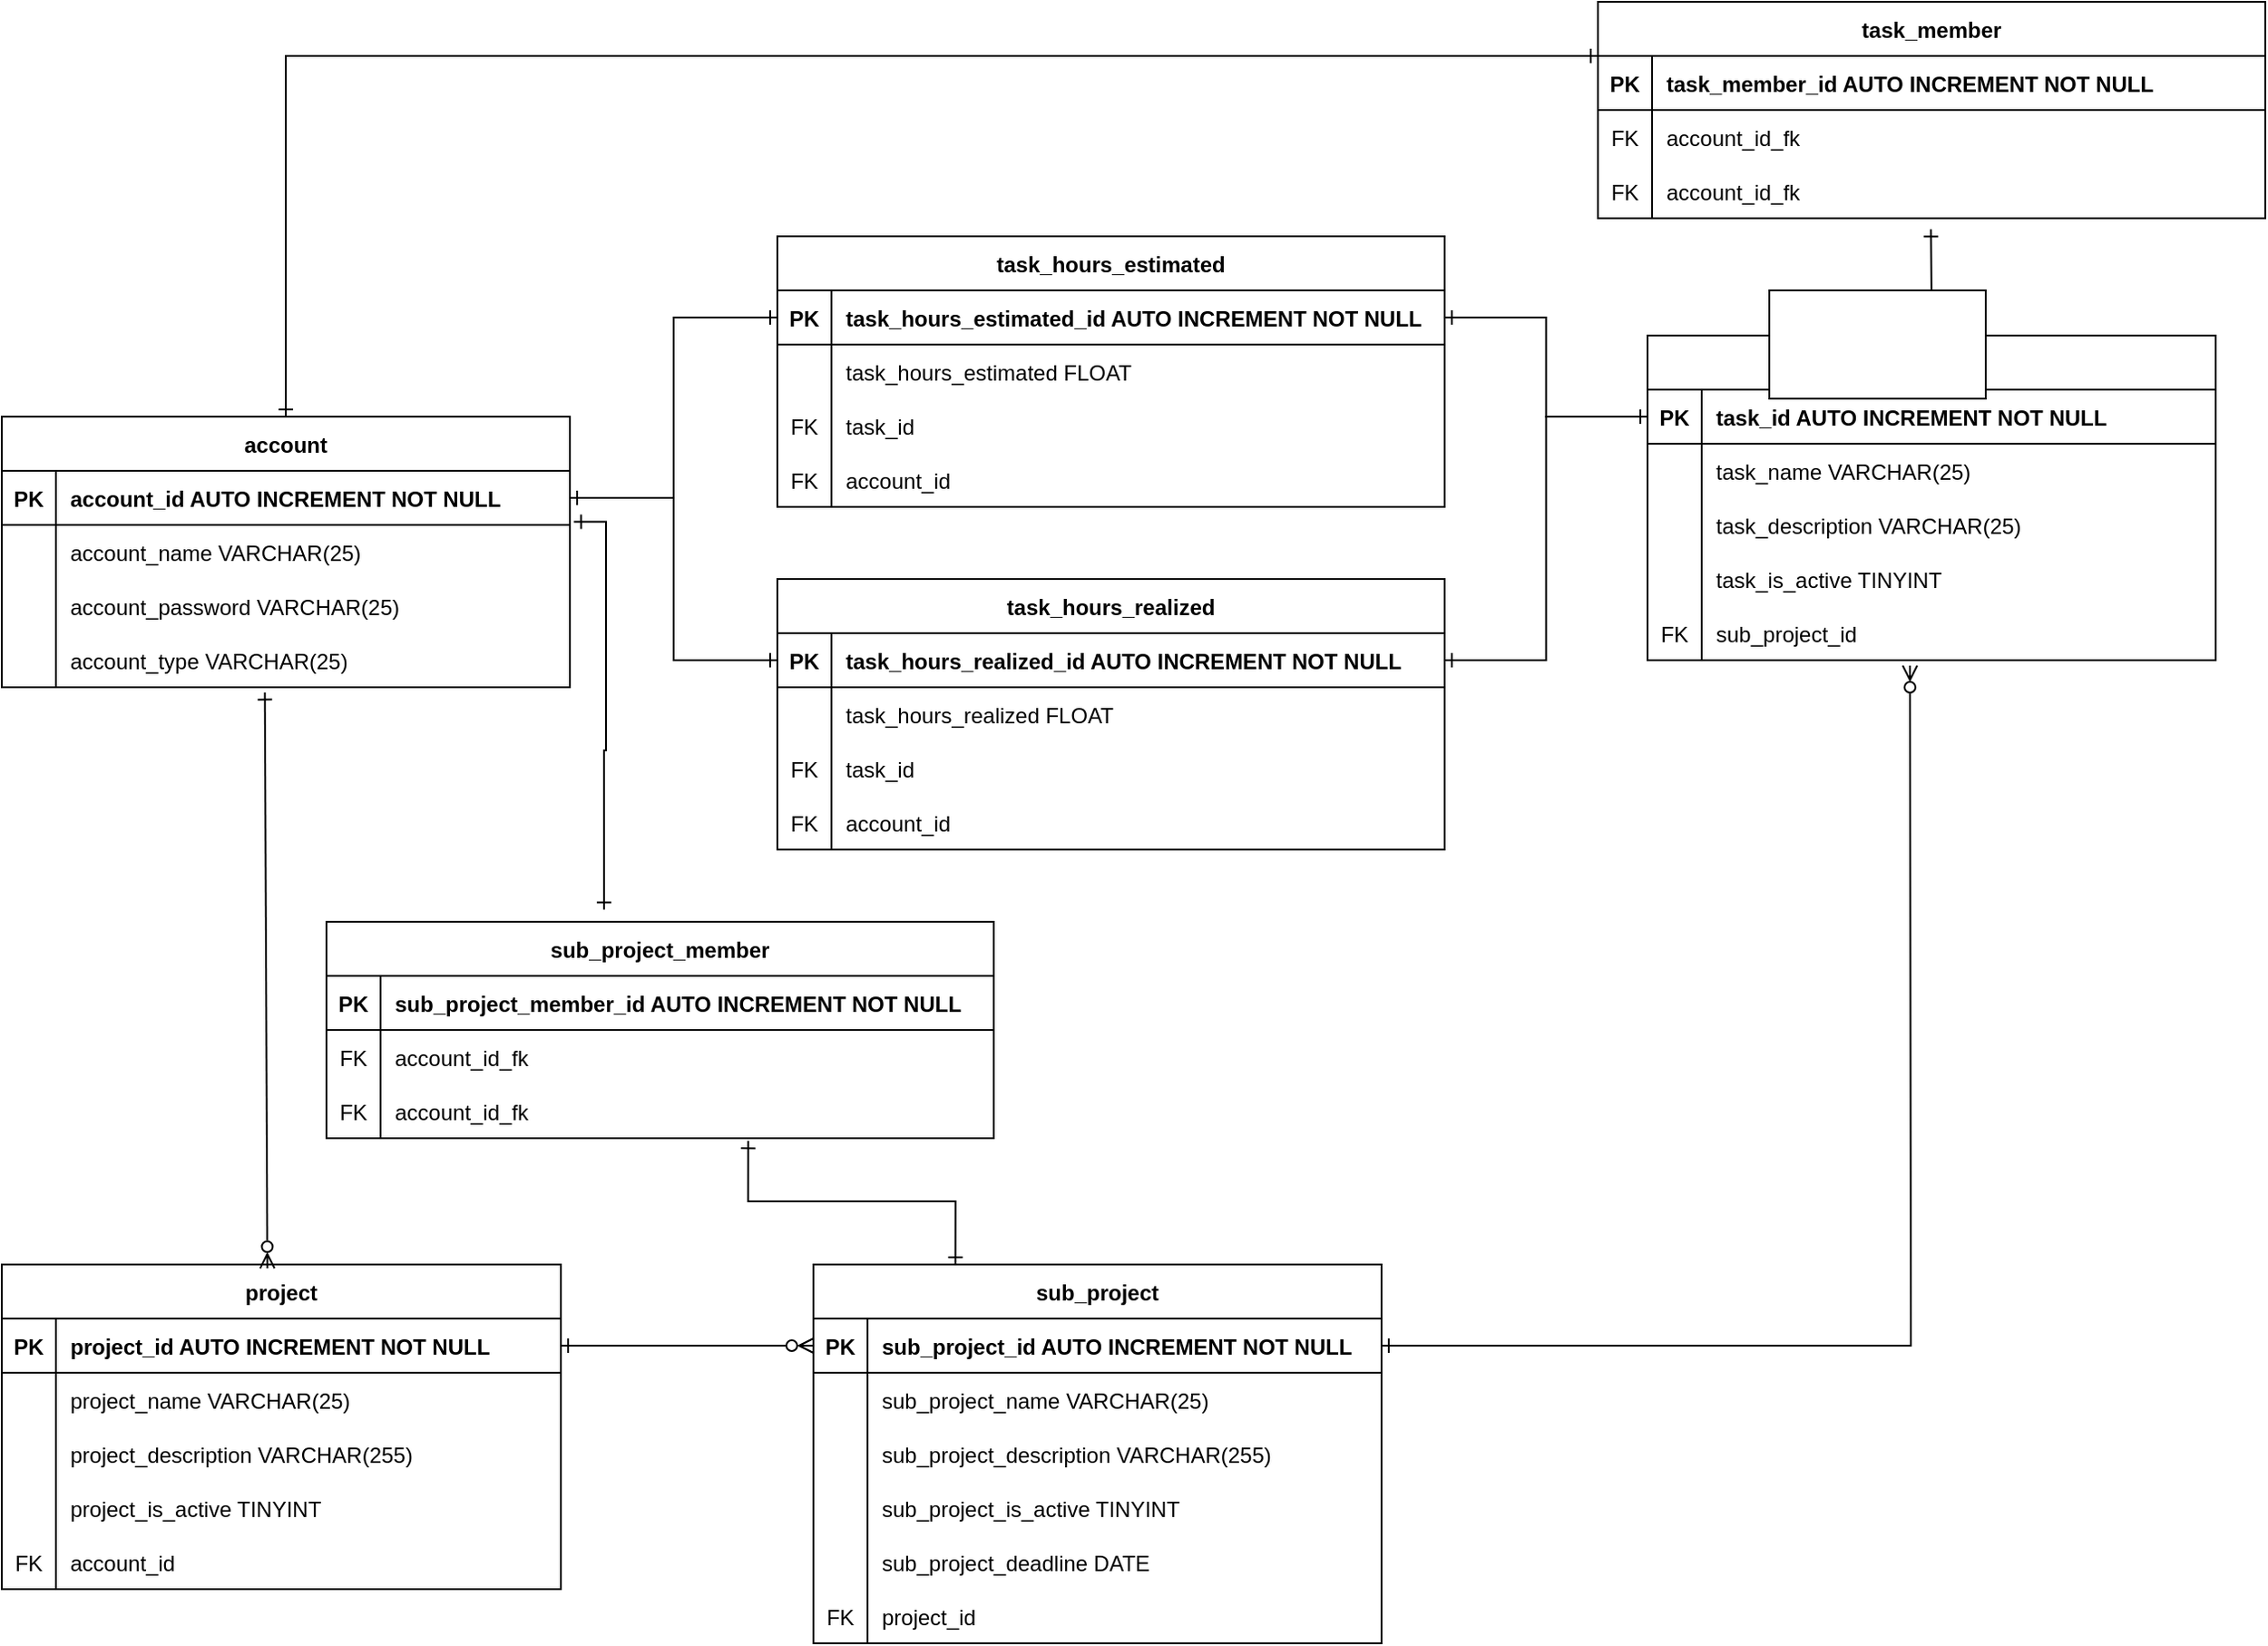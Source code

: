 <mxfile version="22.1.22" type="embed">
  <diagram id="R2lEEEUBdFMjLlhIrx00" name="Page-1">
    <mxGraphModel dx="1240" dy="546" grid="1" gridSize="10" guides="1" tooltips="1" connect="1" arrows="1" fold="1" page="1" pageScale="1" pageWidth="850" pageHeight="1100" math="0" shadow="0" extFonts="Permanent Marker^https://fonts.googleapis.com/css?family=Permanent+Marker">
      <root>
        <mxCell id="0" />
        <mxCell id="1" parent="0" />
        <mxCell id="C-vyLk0tnHw3VtMMgP7b-23" value="account" style="shape=table;startSize=30;container=1;collapsible=1;childLayout=tableLayout;fixedRows=1;rowLines=0;fontStyle=1;align=center;resizeLast=1;" parent="1" vertex="1">
          <mxGeometry x="20" y="250" width="315" height="150" as="geometry" />
        </mxCell>
        <mxCell id="C-vyLk0tnHw3VtMMgP7b-24" value="" style="shape=partialRectangle;collapsible=0;dropTarget=0;pointerEvents=0;fillColor=none;points=[[0,0.5],[1,0.5]];portConstraint=eastwest;top=0;left=0;right=0;bottom=1;" parent="C-vyLk0tnHw3VtMMgP7b-23" vertex="1">
          <mxGeometry y="30" width="315" height="30" as="geometry" />
        </mxCell>
        <mxCell id="C-vyLk0tnHw3VtMMgP7b-25" value="PK" style="shape=partialRectangle;overflow=hidden;connectable=0;fillColor=none;top=0;left=0;bottom=0;right=0;fontStyle=1;" parent="C-vyLk0tnHw3VtMMgP7b-24" vertex="1">
          <mxGeometry width="30" height="30" as="geometry">
            <mxRectangle width="30" height="30" as="alternateBounds" />
          </mxGeometry>
        </mxCell>
        <mxCell id="C-vyLk0tnHw3VtMMgP7b-26" value="account_id AUTO INCREMENT NOT NULL" style="shape=partialRectangle;overflow=hidden;connectable=0;fillColor=none;top=0;left=0;bottom=0;right=0;align=left;spacingLeft=6;fontStyle=1;" parent="C-vyLk0tnHw3VtMMgP7b-24" vertex="1">
          <mxGeometry x="30" width="285" height="30" as="geometry">
            <mxRectangle width="285" height="30" as="alternateBounds" />
          </mxGeometry>
        </mxCell>
        <mxCell id="C-vyLk0tnHw3VtMMgP7b-27" value="" style="shape=partialRectangle;collapsible=0;dropTarget=0;pointerEvents=0;fillColor=none;points=[[0,0.5],[1,0.5]];portConstraint=eastwest;top=0;left=0;right=0;bottom=0;" parent="C-vyLk0tnHw3VtMMgP7b-23" vertex="1">
          <mxGeometry y="60" width="315" height="30" as="geometry" />
        </mxCell>
        <mxCell id="C-vyLk0tnHw3VtMMgP7b-28" value="" style="shape=partialRectangle;overflow=hidden;connectable=0;fillColor=none;top=0;left=0;bottom=0;right=0;" parent="C-vyLk0tnHw3VtMMgP7b-27" vertex="1">
          <mxGeometry width="30" height="30" as="geometry">
            <mxRectangle width="30" height="30" as="alternateBounds" />
          </mxGeometry>
        </mxCell>
        <mxCell id="C-vyLk0tnHw3VtMMgP7b-29" value="account_name VARCHAR(25)" style="shape=partialRectangle;overflow=hidden;connectable=0;fillColor=none;top=0;left=0;bottom=0;right=0;align=left;spacingLeft=6;" parent="C-vyLk0tnHw3VtMMgP7b-27" vertex="1">
          <mxGeometry x="30" width="285" height="30" as="geometry">
            <mxRectangle width="285" height="30" as="alternateBounds" />
          </mxGeometry>
        </mxCell>
        <mxCell id="nF9L71SV-8_LWZUsYXR1-4" style="shape=partialRectangle;collapsible=0;dropTarget=0;pointerEvents=0;fillColor=none;points=[[0,0.5],[1,0.5]];portConstraint=eastwest;top=0;left=0;right=0;bottom=0;" parent="C-vyLk0tnHw3VtMMgP7b-23" vertex="1">
          <mxGeometry y="90" width="315" height="30" as="geometry" />
        </mxCell>
        <mxCell id="nF9L71SV-8_LWZUsYXR1-5" style="shape=partialRectangle;overflow=hidden;connectable=0;fillColor=none;top=0;left=0;bottom=0;right=0;" parent="nF9L71SV-8_LWZUsYXR1-4" vertex="1">
          <mxGeometry width="30" height="30" as="geometry">
            <mxRectangle width="30" height="30" as="alternateBounds" />
          </mxGeometry>
        </mxCell>
        <mxCell id="nF9L71SV-8_LWZUsYXR1-6" value="account_password VARCHAR(25)" style="shape=partialRectangle;overflow=hidden;connectable=0;fillColor=none;top=0;left=0;bottom=0;right=0;align=left;spacingLeft=6;" parent="nF9L71SV-8_LWZUsYXR1-4" vertex="1">
          <mxGeometry x="30" width="285" height="30" as="geometry">
            <mxRectangle width="285" height="30" as="alternateBounds" />
          </mxGeometry>
        </mxCell>
        <mxCell id="nF9L71SV-8_LWZUsYXR1-22" style="shape=partialRectangle;collapsible=0;dropTarget=0;pointerEvents=0;fillColor=none;points=[[0,0.5],[1,0.5]];portConstraint=eastwest;top=0;left=0;right=0;bottom=0;" parent="C-vyLk0tnHw3VtMMgP7b-23" vertex="1">
          <mxGeometry y="120" width="315" height="30" as="geometry" />
        </mxCell>
        <mxCell id="nF9L71SV-8_LWZUsYXR1-23" style="shape=partialRectangle;overflow=hidden;connectable=0;fillColor=none;top=0;left=0;bottom=0;right=0;" parent="nF9L71SV-8_LWZUsYXR1-22" vertex="1">
          <mxGeometry width="30" height="30" as="geometry">
            <mxRectangle width="30" height="30" as="alternateBounds" />
          </mxGeometry>
        </mxCell>
        <mxCell id="nF9L71SV-8_LWZUsYXR1-24" value="account_type VARCHAR(25)" style="shape=partialRectangle;overflow=hidden;connectable=0;fillColor=none;top=0;left=0;bottom=0;right=0;align=left;spacingLeft=6;" parent="nF9L71SV-8_LWZUsYXR1-22" vertex="1">
          <mxGeometry x="30" width="285" height="30" as="geometry">
            <mxRectangle width="285" height="30" as="alternateBounds" />
          </mxGeometry>
        </mxCell>
        <mxCell id="nF9L71SV-8_LWZUsYXR1-112" style="edgeStyle=orthogonalEdgeStyle;rounded=0;orthogonalLoop=1;jettySize=auto;html=1;entryX=0;entryY=0.5;entryDx=0;entryDy=0;exitX=1;exitY=0.5;exitDx=0;exitDy=0;endArrow=ERzeroToMany;endFill=0;startArrow=ERone;startFill=0;" parent="1" source="nF9L71SV-8_LWZUsYXR1-26" target="nF9L71SV-8_LWZUsYXR1-45" edge="1">
          <mxGeometry relative="1" as="geometry" />
        </mxCell>
        <mxCell id="nF9L71SV-8_LWZUsYXR1-25" value="project" style="shape=table;startSize=30;container=1;collapsible=1;childLayout=tableLayout;fixedRows=1;rowLines=0;fontStyle=1;align=center;resizeLast=1;" parent="1" vertex="1">
          <mxGeometry x="20" y="720" width="310" height="180" as="geometry" />
        </mxCell>
        <mxCell id="nF9L71SV-8_LWZUsYXR1-26" value="" style="shape=partialRectangle;collapsible=0;dropTarget=0;pointerEvents=0;fillColor=none;points=[[0,0.5],[1,0.5]];portConstraint=eastwest;top=0;left=0;right=0;bottom=1;" parent="nF9L71SV-8_LWZUsYXR1-25" vertex="1">
          <mxGeometry y="30" width="310" height="30" as="geometry" />
        </mxCell>
        <mxCell id="nF9L71SV-8_LWZUsYXR1-27" value="PK" style="shape=partialRectangle;overflow=hidden;connectable=0;fillColor=none;top=0;left=0;bottom=0;right=0;fontStyle=1;" parent="nF9L71SV-8_LWZUsYXR1-26" vertex="1">
          <mxGeometry width="30" height="30" as="geometry">
            <mxRectangle width="30" height="30" as="alternateBounds" />
          </mxGeometry>
        </mxCell>
        <mxCell id="nF9L71SV-8_LWZUsYXR1-28" value="project_id AUTO INCREMENT NOT NULL" style="shape=partialRectangle;overflow=hidden;connectable=0;fillColor=none;top=0;left=0;bottom=0;right=0;align=left;spacingLeft=6;fontStyle=1;" parent="nF9L71SV-8_LWZUsYXR1-26" vertex="1">
          <mxGeometry x="30" width="280" height="30" as="geometry">
            <mxRectangle width="280" height="30" as="alternateBounds" />
          </mxGeometry>
        </mxCell>
        <mxCell id="nF9L71SV-8_LWZUsYXR1-29" value="" style="shape=partialRectangle;collapsible=0;dropTarget=0;pointerEvents=0;fillColor=none;points=[[0,0.5],[1,0.5]];portConstraint=eastwest;top=0;left=0;right=0;bottom=0;" parent="nF9L71SV-8_LWZUsYXR1-25" vertex="1">
          <mxGeometry y="60" width="310" height="30" as="geometry" />
        </mxCell>
        <mxCell id="nF9L71SV-8_LWZUsYXR1-30" value="" style="shape=partialRectangle;overflow=hidden;connectable=0;fillColor=none;top=0;left=0;bottom=0;right=0;" parent="nF9L71SV-8_LWZUsYXR1-29" vertex="1">
          <mxGeometry width="30" height="30" as="geometry">
            <mxRectangle width="30" height="30" as="alternateBounds" />
          </mxGeometry>
        </mxCell>
        <mxCell id="nF9L71SV-8_LWZUsYXR1-31" value="project_name VARCHAR(25)" style="shape=partialRectangle;overflow=hidden;connectable=0;fillColor=none;top=0;left=0;bottom=0;right=0;align=left;spacingLeft=6;" parent="nF9L71SV-8_LWZUsYXR1-29" vertex="1">
          <mxGeometry x="30" width="280" height="30" as="geometry">
            <mxRectangle width="280" height="30" as="alternateBounds" />
          </mxGeometry>
        </mxCell>
        <mxCell id="nF9L71SV-8_LWZUsYXR1-32" style="shape=partialRectangle;collapsible=0;dropTarget=0;pointerEvents=0;fillColor=none;points=[[0,0.5],[1,0.5]];portConstraint=eastwest;top=0;left=0;right=0;bottom=0;" parent="nF9L71SV-8_LWZUsYXR1-25" vertex="1">
          <mxGeometry y="90" width="310" height="30" as="geometry" />
        </mxCell>
        <mxCell id="nF9L71SV-8_LWZUsYXR1-33" style="shape=partialRectangle;overflow=hidden;connectable=0;fillColor=none;top=0;left=0;bottom=0;right=0;" parent="nF9L71SV-8_LWZUsYXR1-32" vertex="1">
          <mxGeometry width="30" height="30" as="geometry">
            <mxRectangle width="30" height="30" as="alternateBounds" />
          </mxGeometry>
        </mxCell>
        <mxCell id="nF9L71SV-8_LWZUsYXR1-34" value="project_description VARCHAR(255)" style="shape=partialRectangle;overflow=hidden;connectable=0;fillColor=none;top=0;left=0;bottom=0;right=0;align=left;spacingLeft=6;" parent="nF9L71SV-8_LWZUsYXR1-32" vertex="1">
          <mxGeometry x="30" width="280" height="30" as="geometry">
            <mxRectangle width="280" height="30" as="alternateBounds" />
          </mxGeometry>
        </mxCell>
        <mxCell id="nF9L71SV-8_LWZUsYXR1-35" style="shape=partialRectangle;collapsible=0;dropTarget=0;pointerEvents=0;fillColor=none;points=[[0,0.5],[1,0.5]];portConstraint=eastwest;top=0;left=0;right=0;bottom=0;" parent="nF9L71SV-8_LWZUsYXR1-25" vertex="1">
          <mxGeometry y="120" width="310" height="30" as="geometry" />
        </mxCell>
        <mxCell id="nF9L71SV-8_LWZUsYXR1-36" style="shape=partialRectangle;overflow=hidden;connectable=0;fillColor=none;top=0;left=0;bottom=0;right=0;" parent="nF9L71SV-8_LWZUsYXR1-35" vertex="1">
          <mxGeometry width="30" height="30" as="geometry">
            <mxRectangle width="30" height="30" as="alternateBounds" />
          </mxGeometry>
        </mxCell>
        <mxCell id="nF9L71SV-8_LWZUsYXR1-37" value="project_is_active TINYINT" style="shape=partialRectangle;overflow=hidden;connectable=0;fillColor=none;top=0;left=0;bottom=0;right=0;align=left;spacingLeft=6;" parent="nF9L71SV-8_LWZUsYXR1-35" vertex="1">
          <mxGeometry x="30" width="280" height="30" as="geometry">
            <mxRectangle width="280" height="30" as="alternateBounds" />
          </mxGeometry>
        </mxCell>
        <mxCell id="nF9L71SV-8_LWZUsYXR1-41" style="shape=partialRectangle;collapsible=0;dropTarget=0;pointerEvents=0;fillColor=none;points=[[0,0.5],[1,0.5]];portConstraint=eastwest;top=0;left=0;right=0;bottom=0;" parent="nF9L71SV-8_LWZUsYXR1-25" vertex="1">
          <mxGeometry y="150" width="310" height="30" as="geometry" />
        </mxCell>
        <mxCell id="nF9L71SV-8_LWZUsYXR1-42" value="FK" style="shape=partialRectangle;overflow=hidden;connectable=0;fillColor=none;top=0;left=0;bottom=0;right=0;" parent="nF9L71SV-8_LWZUsYXR1-41" vertex="1">
          <mxGeometry width="30" height="30" as="geometry">
            <mxRectangle width="30" height="30" as="alternateBounds" />
          </mxGeometry>
        </mxCell>
        <mxCell id="nF9L71SV-8_LWZUsYXR1-43" value="account_id" style="shape=partialRectangle;overflow=hidden;connectable=0;fillColor=none;top=0;left=0;bottom=0;right=0;align=left;spacingLeft=6;" parent="nF9L71SV-8_LWZUsYXR1-41" vertex="1">
          <mxGeometry x="30" width="280" height="30" as="geometry">
            <mxRectangle width="280" height="30" as="alternateBounds" />
          </mxGeometry>
        </mxCell>
        <mxCell id="nF9L71SV-8_LWZUsYXR1-44" value="sub_project" style="shape=table;startSize=30;container=1;collapsible=1;childLayout=tableLayout;fixedRows=1;rowLines=0;fontStyle=1;align=center;resizeLast=1;" parent="1" vertex="1">
          <mxGeometry x="470" y="720" width="315" height="210" as="geometry" />
        </mxCell>
        <mxCell id="nF9L71SV-8_LWZUsYXR1-45" value="" style="shape=partialRectangle;collapsible=0;dropTarget=0;pointerEvents=0;fillColor=none;points=[[0,0.5],[1,0.5]];portConstraint=eastwest;top=0;left=0;right=0;bottom=1;" parent="nF9L71SV-8_LWZUsYXR1-44" vertex="1">
          <mxGeometry y="30" width="315" height="30" as="geometry" />
        </mxCell>
        <mxCell id="nF9L71SV-8_LWZUsYXR1-46" value="PK" style="shape=partialRectangle;overflow=hidden;connectable=0;fillColor=none;top=0;left=0;bottom=0;right=0;fontStyle=1;" parent="nF9L71SV-8_LWZUsYXR1-45" vertex="1">
          <mxGeometry width="30" height="30" as="geometry">
            <mxRectangle width="30" height="30" as="alternateBounds" />
          </mxGeometry>
        </mxCell>
        <mxCell id="nF9L71SV-8_LWZUsYXR1-47" value="sub_project_id AUTO INCREMENT NOT NULL" style="shape=partialRectangle;overflow=hidden;connectable=0;fillColor=none;top=0;left=0;bottom=0;right=0;align=left;spacingLeft=6;fontStyle=1;" parent="nF9L71SV-8_LWZUsYXR1-45" vertex="1">
          <mxGeometry x="30" width="285" height="30" as="geometry">
            <mxRectangle width="285" height="30" as="alternateBounds" />
          </mxGeometry>
        </mxCell>
        <mxCell id="nF9L71SV-8_LWZUsYXR1-48" value="" style="shape=partialRectangle;collapsible=0;dropTarget=0;pointerEvents=0;fillColor=none;points=[[0,0.5],[1,0.5]];portConstraint=eastwest;top=0;left=0;right=0;bottom=0;" parent="nF9L71SV-8_LWZUsYXR1-44" vertex="1">
          <mxGeometry y="60" width="315" height="30" as="geometry" />
        </mxCell>
        <mxCell id="nF9L71SV-8_LWZUsYXR1-49" value="" style="shape=partialRectangle;overflow=hidden;connectable=0;fillColor=none;top=0;left=0;bottom=0;right=0;" parent="nF9L71SV-8_LWZUsYXR1-48" vertex="1">
          <mxGeometry width="30" height="30" as="geometry">
            <mxRectangle width="30" height="30" as="alternateBounds" />
          </mxGeometry>
        </mxCell>
        <mxCell id="nF9L71SV-8_LWZUsYXR1-50" value="sub_project_name VARCHAR(25)" style="shape=partialRectangle;overflow=hidden;connectable=0;fillColor=none;top=0;left=0;bottom=0;right=0;align=left;spacingLeft=6;" parent="nF9L71SV-8_LWZUsYXR1-48" vertex="1">
          <mxGeometry x="30" width="285" height="30" as="geometry">
            <mxRectangle width="285" height="30" as="alternateBounds" />
          </mxGeometry>
        </mxCell>
        <mxCell id="nF9L71SV-8_LWZUsYXR1-51" style="shape=partialRectangle;collapsible=0;dropTarget=0;pointerEvents=0;fillColor=none;points=[[0,0.5],[1,0.5]];portConstraint=eastwest;top=0;left=0;right=0;bottom=0;" parent="nF9L71SV-8_LWZUsYXR1-44" vertex="1">
          <mxGeometry y="90" width="315" height="30" as="geometry" />
        </mxCell>
        <mxCell id="nF9L71SV-8_LWZUsYXR1-52" style="shape=partialRectangle;overflow=hidden;connectable=0;fillColor=none;top=0;left=0;bottom=0;right=0;" parent="nF9L71SV-8_LWZUsYXR1-51" vertex="1">
          <mxGeometry width="30" height="30" as="geometry">
            <mxRectangle width="30" height="30" as="alternateBounds" />
          </mxGeometry>
        </mxCell>
        <mxCell id="nF9L71SV-8_LWZUsYXR1-53" value="sub_project_description VARCHAR(255)" style="shape=partialRectangle;overflow=hidden;connectable=0;fillColor=none;top=0;left=0;bottom=0;right=0;align=left;spacingLeft=6;" parent="nF9L71SV-8_LWZUsYXR1-51" vertex="1">
          <mxGeometry x="30" width="285" height="30" as="geometry">
            <mxRectangle width="285" height="30" as="alternateBounds" />
          </mxGeometry>
        </mxCell>
        <mxCell id="nF9L71SV-8_LWZUsYXR1-54" style="shape=partialRectangle;collapsible=0;dropTarget=0;pointerEvents=0;fillColor=none;points=[[0,0.5],[1,0.5]];portConstraint=eastwest;top=0;left=0;right=0;bottom=0;" parent="nF9L71SV-8_LWZUsYXR1-44" vertex="1">
          <mxGeometry y="120" width="315" height="30" as="geometry" />
        </mxCell>
        <mxCell id="nF9L71SV-8_LWZUsYXR1-55" style="shape=partialRectangle;overflow=hidden;connectable=0;fillColor=none;top=0;left=0;bottom=0;right=0;" parent="nF9L71SV-8_LWZUsYXR1-54" vertex="1">
          <mxGeometry width="30" height="30" as="geometry">
            <mxRectangle width="30" height="30" as="alternateBounds" />
          </mxGeometry>
        </mxCell>
        <mxCell id="nF9L71SV-8_LWZUsYXR1-56" value="sub_project_is_active TINYINT" style="shape=partialRectangle;overflow=hidden;connectable=0;fillColor=none;top=0;left=0;bottom=0;right=0;align=left;spacingLeft=6;" parent="nF9L71SV-8_LWZUsYXR1-54" vertex="1">
          <mxGeometry x="30" width="285" height="30" as="geometry">
            <mxRectangle width="285" height="30" as="alternateBounds" />
          </mxGeometry>
        </mxCell>
        <mxCell id="nF9L71SV-8_LWZUsYXR1-108" style="shape=partialRectangle;collapsible=0;dropTarget=0;pointerEvents=0;fillColor=none;points=[[0,0.5],[1,0.5]];portConstraint=eastwest;top=0;left=0;right=0;bottom=0;" parent="nF9L71SV-8_LWZUsYXR1-44" vertex="1">
          <mxGeometry y="150" width="315" height="30" as="geometry" />
        </mxCell>
        <mxCell id="nF9L71SV-8_LWZUsYXR1-109" style="shape=partialRectangle;overflow=hidden;connectable=0;fillColor=none;top=0;left=0;bottom=0;right=0;" parent="nF9L71SV-8_LWZUsYXR1-108" vertex="1">
          <mxGeometry width="30" height="30" as="geometry">
            <mxRectangle width="30" height="30" as="alternateBounds" />
          </mxGeometry>
        </mxCell>
        <mxCell id="nF9L71SV-8_LWZUsYXR1-110" value="sub_project_deadline DATE" style="shape=partialRectangle;overflow=hidden;connectable=0;fillColor=none;top=0;left=0;bottom=0;right=0;align=left;spacingLeft=6;" parent="nF9L71SV-8_LWZUsYXR1-108" vertex="1">
          <mxGeometry x="30" width="285" height="30" as="geometry">
            <mxRectangle width="285" height="30" as="alternateBounds" />
          </mxGeometry>
        </mxCell>
        <mxCell id="nF9L71SV-8_LWZUsYXR1-57" style="shape=partialRectangle;collapsible=0;dropTarget=0;pointerEvents=0;fillColor=none;points=[[0,0.5],[1,0.5]];portConstraint=eastwest;top=0;left=0;right=0;bottom=0;" parent="nF9L71SV-8_LWZUsYXR1-44" vertex="1">
          <mxGeometry y="180" width="315" height="30" as="geometry" />
        </mxCell>
        <mxCell id="nF9L71SV-8_LWZUsYXR1-58" value="FK" style="shape=partialRectangle;overflow=hidden;connectable=0;fillColor=none;top=0;left=0;bottom=0;right=0;" parent="nF9L71SV-8_LWZUsYXR1-57" vertex="1">
          <mxGeometry width="30" height="30" as="geometry">
            <mxRectangle width="30" height="30" as="alternateBounds" />
          </mxGeometry>
        </mxCell>
        <mxCell id="nF9L71SV-8_LWZUsYXR1-59" value="project_id" style="shape=partialRectangle;overflow=hidden;connectable=0;fillColor=none;top=0;left=0;bottom=0;right=0;align=left;spacingLeft=6;" parent="nF9L71SV-8_LWZUsYXR1-57" vertex="1">
          <mxGeometry x="30" width="285" height="30" as="geometry">
            <mxRectangle width="285" height="30" as="alternateBounds" />
          </mxGeometry>
        </mxCell>
        <mxCell id="nF9L71SV-8_LWZUsYXR1-60" value="task" style="shape=table;startSize=30;container=1;collapsible=1;childLayout=tableLayout;fixedRows=1;rowLines=0;fontStyle=1;align=center;resizeLast=1;" parent="1" vertex="1">
          <mxGeometry x="932.5" y="205" width="315" height="180" as="geometry" />
        </mxCell>
        <mxCell id="nF9L71SV-8_LWZUsYXR1-61" value="" style="shape=partialRectangle;collapsible=0;dropTarget=0;pointerEvents=0;fillColor=none;points=[[0,0.5],[1,0.5]];portConstraint=eastwest;top=0;left=0;right=0;bottom=1;" parent="nF9L71SV-8_LWZUsYXR1-60" vertex="1">
          <mxGeometry y="30" width="315" height="30" as="geometry" />
        </mxCell>
        <mxCell id="nF9L71SV-8_LWZUsYXR1-62" value="PK" style="shape=partialRectangle;overflow=hidden;connectable=0;fillColor=none;top=0;left=0;bottom=0;right=0;fontStyle=1;" parent="nF9L71SV-8_LWZUsYXR1-61" vertex="1">
          <mxGeometry width="30" height="30" as="geometry">
            <mxRectangle width="30" height="30" as="alternateBounds" />
          </mxGeometry>
        </mxCell>
        <mxCell id="nF9L71SV-8_LWZUsYXR1-63" value="task_id AUTO INCREMENT NOT NULL" style="shape=partialRectangle;overflow=hidden;connectable=0;fillColor=none;top=0;left=0;bottom=0;right=0;align=left;spacingLeft=6;fontStyle=1;" parent="nF9L71SV-8_LWZUsYXR1-61" vertex="1">
          <mxGeometry x="30" width="285" height="30" as="geometry">
            <mxRectangle width="285" height="30" as="alternateBounds" />
          </mxGeometry>
        </mxCell>
        <mxCell id="nF9L71SV-8_LWZUsYXR1-64" value="" style="shape=partialRectangle;collapsible=0;dropTarget=0;pointerEvents=0;fillColor=none;points=[[0,0.5],[1,0.5]];portConstraint=eastwest;top=0;left=0;right=0;bottom=0;" parent="nF9L71SV-8_LWZUsYXR1-60" vertex="1">
          <mxGeometry y="60" width="315" height="30" as="geometry" />
        </mxCell>
        <mxCell id="nF9L71SV-8_LWZUsYXR1-65" value="" style="shape=partialRectangle;overflow=hidden;connectable=0;fillColor=none;top=0;left=0;bottom=0;right=0;" parent="nF9L71SV-8_LWZUsYXR1-64" vertex="1">
          <mxGeometry width="30" height="30" as="geometry">
            <mxRectangle width="30" height="30" as="alternateBounds" />
          </mxGeometry>
        </mxCell>
        <mxCell id="nF9L71SV-8_LWZUsYXR1-66" value="task_name VARCHAR(25)" style="shape=partialRectangle;overflow=hidden;connectable=0;fillColor=none;top=0;left=0;bottom=0;right=0;align=left;spacingLeft=6;" parent="nF9L71SV-8_LWZUsYXR1-64" vertex="1">
          <mxGeometry x="30" width="285" height="30" as="geometry">
            <mxRectangle width="285" height="30" as="alternateBounds" />
          </mxGeometry>
        </mxCell>
        <mxCell id="nF9L71SV-8_LWZUsYXR1-67" style="shape=partialRectangle;collapsible=0;dropTarget=0;pointerEvents=0;fillColor=none;points=[[0,0.5],[1,0.5]];portConstraint=eastwest;top=0;left=0;right=0;bottom=0;" parent="nF9L71SV-8_LWZUsYXR1-60" vertex="1">
          <mxGeometry y="90" width="315" height="30" as="geometry" />
        </mxCell>
        <mxCell id="nF9L71SV-8_LWZUsYXR1-68" style="shape=partialRectangle;overflow=hidden;connectable=0;fillColor=none;top=0;left=0;bottom=0;right=0;" parent="nF9L71SV-8_LWZUsYXR1-67" vertex="1">
          <mxGeometry width="30" height="30" as="geometry">
            <mxRectangle width="30" height="30" as="alternateBounds" />
          </mxGeometry>
        </mxCell>
        <mxCell id="nF9L71SV-8_LWZUsYXR1-69" value="task_description VARCHAR(25)" style="shape=partialRectangle;overflow=hidden;connectable=0;fillColor=none;top=0;left=0;bottom=0;right=0;align=left;spacingLeft=6;" parent="nF9L71SV-8_LWZUsYXR1-67" vertex="1">
          <mxGeometry x="30" width="285" height="30" as="geometry">
            <mxRectangle width="285" height="30" as="alternateBounds" />
          </mxGeometry>
        </mxCell>
        <mxCell id="nF9L71SV-8_LWZUsYXR1-70" style="shape=partialRectangle;collapsible=0;dropTarget=0;pointerEvents=0;fillColor=none;points=[[0,0.5],[1,0.5]];portConstraint=eastwest;top=0;left=0;right=0;bottom=0;" parent="nF9L71SV-8_LWZUsYXR1-60" vertex="1">
          <mxGeometry y="120" width="315" height="30" as="geometry" />
        </mxCell>
        <mxCell id="nF9L71SV-8_LWZUsYXR1-71" style="shape=partialRectangle;overflow=hidden;connectable=0;fillColor=none;top=0;left=0;bottom=0;right=0;" parent="nF9L71SV-8_LWZUsYXR1-70" vertex="1">
          <mxGeometry width="30" height="30" as="geometry">
            <mxRectangle width="30" height="30" as="alternateBounds" />
          </mxGeometry>
        </mxCell>
        <mxCell id="nF9L71SV-8_LWZUsYXR1-72" value="task_is_active TINYINT" style="shape=partialRectangle;overflow=hidden;connectable=0;fillColor=none;top=0;left=0;bottom=0;right=0;align=left;spacingLeft=6;" parent="nF9L71SV-8_LWZUsYXR1-70" vertex="1">
          <mxGeometry x="30" width="285" height="30" as="geometry">
            <mxRectangle width="285" height="30" as="alternateBounds" />
          </mxGeometry>
        </mxCell>
        <mxCell id="nF9L71SV-8_LWZUsYXR1-73" style="shape=partialRectangle;collapsible=0;dropTarget=0;pointerEvents=0;fillColor=none;points=[[0,0.5],[1,0.5]];portConstraint=eastwest;top=0;left=0;right=0;bottom=0;" parent="nF9L71SV-8_LWZUsYXR1-60" vertex="1">
          <mxGeometry y="150" width="315" height="30" as="geometry" />
        </mxCell>
        <mxCell id="nF9L71SV-8_LWZUsYXR1-74" value="FK" style="shape=partialRectangle;overflow=hidden;connectable=0;fillColor=none;top=0;left=0;bottom=0;right=0;" parent="nF9L71SV-8_LWZUsYXR1-73" vertex="1">
          <mxGeometry width="30" height="30" as="geometry">
            <mxRectangle width="30" height="30" as="alternateBounds" />
          </mxGeometry>
        </mxCell>
        <mxCell id="nF9L71SV-8_LWZUsYXR1-75" value="sub_project_id" style="shape=partialRectangle;overflow=hidden;connectable=0;fillColor=none;top=0;left=0;bottom=0;right=0;align=left;spacingLeft=6;" parent="nF9L71SV-8_LWZUsYXR1-73" vertex="1">
          <mxGeometry x="30" width="285" height="30" as="geometry">
            <mxRectangle width="285" height="30" as="alternateBounds" />
          </mxGeometry>
        </mxCell>
        <mxCell id="nF9L71SV-8_LWZUsYXR1-76" value="task_hours_estimated" style="shape=table;startSize=30;container=1;collapsible=1;childLayout=tableLayout;fixedRows=1;rowLines=0;fontStyle=1;align=center;resizeLast=1;" parent="1" vertex="1">
          <mxGeometry x="450" y="150" width="370" height="150" as="geometry" />
        </mxCell>
        <mxCell id="nF9L71SV-8_LWZUsYXR1-77" value="" style="shape=partialRectangle;collapsible=0;dropTarget=0;pointerEvents=0;fillColor=none;points=[[0,0.5],[1,0.5]];portConstraint=eastwest;top=0;left=0;right=0;bottom=1;" parent="nF9L71SV-8_LWZUsYXR1-76" vertex="1">
          <mxGeometry y="30" width="370" height="30" as="geometry" />
        </mxCell>
        <mxCell id="nF9L71SV-8_LWZUsYXR1-78" value="PK" style="shape=partialRectangle;overflow=hidden;connectable=0;fillColor=none;top=0;left=0;bottom=0;right=0;fontStyle=1;" parent="nF9L71SV-8_LWZUsYXR1-77" vertex="1">
          <mxGeometry width="30" height="30" as="geometry">
            <mxRectangle width="30" height="30" as="alternateBounds" />
          </mxGeometry>
        </mxCell>
        <mxCell id="nF9L71SV-8_LWZUsYXR1-79" value="task_hours_estimated_id AUTO INCREMENT NOT NULL" style="shape=partialRectangle;overflow=hidden;connectable=0;fillColor=none;top=0;left=0;bottom=0;right=0;align=left;spacingLeft=6;fontStyle=1;" parent="nF9L71SV-8_LWZUsYXR1-77" vertex="1">
          <mxGeometry x="30" width="340" height="30" as="geometry">
            <mxRectangle width="340" height="30" as="alternateBounds" />
          </mxGeometry>
        </mxCell>
        <mxCell id="nF9L71SV-8_LWZUsYXR1-80" value="" style="shape=partialRectangle;collapsible=0;dropTarget=0;pointerEvents=0;fillColor=none;points=[[0,0.5],[1,0.5]];portConstraint=eastwest;top=0;left=0;right=0;bottom=0;" parent="nF9L71SV-8_LWZUsYXR1-76" vertex="1">
          <mxGeometry y="60" width="370" height="30" as="geometry" />
        </mxCell>
        <mxCell id="nF9L71SV-8_LWZUsYXR1-81" value="" style="shape=partialRectangle;overflow=hidden;connectable=0;fillColor=none;top=0;left=0;bottom=0;right=0;" parent="nF9L71SV-8_LWZUsYXR1-80" vertex="1">
          <mxGeometry width="30" height="30" as="geometry">
            <mxRectangle width="30" height="30" as="alternateBounds" />
          </mxGeometry>
        </mxCell>
        <mxCell id="nF9L71SV-8_LWZUsYXR1-82" value="task_hours_estimated FLOAT" style="shape=partialRectangle;overflow=hidden;connectable=0;fillColor=none;top=0;left=0;bottom=0;right=0;align=left;spacingLeft=6;" parent="nF9L71SV-8_LWZUsYXR1-80" vertex="1">
          <mxGeometry x="30" width="340" height="30" as="geometry">
            <mxRectangle width="340" height="30" as="alternateBounds" />
          </mxGeometry>
        </mxCell>
        <mxCell id="nF9L71SV-8_LWZUsYXR1-89" style="shape=partialRectangle;collapsible=0;dropTarget=0;pointerEvents=0;fillColor=none;points=[[0,0.5],[1,0.5]];portConstraint=eastwest;top=0;left=0;right=0;bottom=0;" parent="nF9L71SV-8_LWZUsYXR1-76" vertex="1">
          <mxGeometry y="90" width="370" height="30" as="geometry" />
        </mxCell>
        <mxCell id="nF9L71SV-8_LWZUsYXR1-90" value="FK" style="shape=partialRectangle;overflow=hidden;connectable=0;fillColor=none;top=0;left=0;bottom=0;right=0;" parent="nF9L71SV-8_LWZUsYXR1-89" vertex="1">
          <mxGeometry width="30" height="30" as="geometry">
            <mxRectangle width="30" height="30" as="alternateBounds" />
          </mxGeometry>
        </mxCell>
        <mxCell id="nF9L71SV-8_LWZUsYXR1-91" value="task_id" style="shape=partialRectangle;overflow=hidden;connectable=0;fillColor=none;top=0;left=0;bottom=0;right=0;align=left;spacingLeft=6;" parent="nF9L71SV-8_LWZUsYXR1-89" vertex="1">
          <mxGeometry x="30" width="340" height="30" as="geometry">
            <mxRectangle width="340" height="30" as="alternateBounds" />
          </mxGeometry>
        </mxCell>
        <mxCell id="nF9L71SV-8_LWZUsYXR1-92" style="shape=partialRectangle;collapsible=0;dropTarget=0;pointerEvents=0;fillColor=none;points=[[0,0.5],[1,0.5]];portConstraint=eastwest;top=0;left=0;right=0;bottom=0;" parent="nF9L71SV-8_LWZUsYXR1-76" vertex="1">
          <mxGeometry y="120" width="370" height="30" as="geometry" />
        </mxCell>
        <mxCell id="nF9L71SV-8_LWZUsYXR1-93" value="FK" style="shape=partialRectangle;overflow=hidden;connectable=0;fillColor=none;top=0;left=0;bottom=0;right=0;" parent="nF9L71SV-8_LWZUsYXR1-92" vertex="1">
          <mxGeometry width="30" height="30" as="geometry">
            <mxRectangle width="30" height="30" as="alternateBounds" />
          </mxGeometry>
        </mxCell>
        <mxCell id="nF9L71SV-8_LWZUsYXR1-94" value="account_id" style="shape=partialRectangle;overflow=hidden;connectable=0;fillColor=none;top=0;left=0;bottom=0;right=0;align=left;spacingLeft=6;" parent="nF9L71SV-8_LWZUsYXR1-92" vertex="1">
          <mxGeometry x="30" width="340" height="30" as="geometry">
            <mxRectangle width="340" height="30" as="alternateBounds" />
          </mxGeometry>
        </mxCell>
        <mxCell id="nF9L71SV-8_LWZUsYXR1-95" value="task_hours_realized" style="shape=table;startSize=30;container=1;collapsible=1;childLayout=tableLayout;fixedRows=1;rowLines=0;fontStyle=1;align=center;resizeLast=1;" parent="1" vertex="1">
          <mxGeometry x="450" y="340" width="370" height="150" as="geometry" />
        </mxCell>
        <mxCell id="nF9L71SV-8_LWZUsYXR1-96" value="" style="shape=partialRectangle;collapsible=0;dropTarget=0;pointerEvents=0;fillColor=none;points=[[0,0.5],[1,0.5]];portConstraint=eastwest;top=0;left=0;right=0;bottom=1;" parent="nF9L71SV-8_LWZUsYXR1-95" vertex="1">
          <mxGeometry y="30" width="370" height="30" as="geometry" />
        </mxCell>
        <mxCell id="nF9L71SV-8_LWZUsYXR1-97" value="PK" style="shape=partialRectangle;overflow=hidden;connectable=0;fillColor=none;top=0;left=0;bottom=0;right=0;fontStyle=1;" parent="nF9L71SV-8_LWZUsYXR1-96" vertex="1">
          <mxGeometry width="30" height="30" as="geometry">
            <mxRectangle width="30" height="30" as="alternateBounds" />
          </mxGeometry>
        </mxCell>
        <mxCell id="nF9L71SV-8_LWZUsYXR1-98" value="task_hours_realized_id AUTO INCREMENT NOT NULL" style="shape=partialRectangle;overflow=hidden;connectable=0;fillColor=none;top=0;left=0;bottom=0;right=0;align=left;spacingLeft=6;fontStyle=1;" parent="nF9L71SV-8_LWZUsYXR1-96" vertex="1">
          <mxGeometry x="30" width="340" height="30" as="geometry">
            <mxRectangle width="340" height="30" as="alternateBounds" />
          </mxGeometry>
        </mxCell>
        <mxCell id="nF9L71SV-8_LWZUsYXR1-99" value="" style="shape=partialRectangle;collapsible=0;dropTarget=0;pointerEvents=0;fillColor=none;points=[[0,0.5],[1,0.5]];portConstraint=eastwest;top=0;left=0;right=0;bottom=0;" parent="nF9L71SV-8_LWZUsYXR1-95" vertex="1">
          <mxGeometry y="60" width="370" height="30" as="geometry" />
        </mxCell>
        <mxCell id="nF9L71SV-8_LWZUsYXR1-100" value="" style="shape=partialRectangle;overflow=hidden;connectable=0;fillColor=none;top=0;left=0;bottom=0;right=0;" parent="nF9L71SV-8_LWZUsYXR1-99" vertex="1">
          <mxGeometry width="30" height="30" as="geometry">
            <mxRectangle width="30" height="30" as="alternateBounds" />
          </mxGeometry>
        </mxCell>
        <mxCell id="nF9L71SV-8_LWZUsYXR1-101" value="task_hours_realized FLOAT" style="shape=partialRectangle;overflow=hidden;connectable=0;fillColor=none;top=0;left=0;bottom=0;right=0;align=left;spacingLeft=6;" parent="nF9L71SV-8_LWZUsYXR1-99" vertex="1">
          <mxGeometry x="30" width="340" height="30" as="geometry">
            <mxRectangle width="340" height="30" as="alternateBounds" />
          </mxGeometry>
        </mxCell>
        <mxCell id="nF9L71SV-8_LWZUsYXR1-102" style="shape=partialRectangle;collapsible=0;dropTarget=0;pointerEvents=0;fillColor=none;points=[[0,0.5],[1,0.5]];portConstraint=eastwest;top=0;left=0;right=0;bottom=0;" parent="nF9L71SV-8_LWZUsYXR1-95" vertex="1">
          <mxGeometry y="90" width="370" height="30" as="geometry" />
        </mxCell>
        <mxCell id="nF9L71SV-8_LWZUsYXR1-103" value="FK" style="shape=partialRectangle;overflow=hidden;connectable=0;fillColor=none;top=0;left=0;bottom=0;right=0;" parent="nF9L71SV-8_LWZUsYXR1-102" vertex="1">
          <mxGeometry width="30" height="30" as="geometry">
            <mxRectangle width="30" height="30" as="alternateBounds" />
          </mxGeometry>
        </mxCell>
        <mxCell id="nF9L71SV-8_LWZUsYXR1-104" value="task_id" style="shape=partialRectangle;overflow=hidden;connectable=0;fillColor=none;top=0;left=0;bottom=0;right=0;align=left;spacingLeft=6;" parent="nF9L71SV-8_LWZUsYXR1-102" vertex="1">
          <mxGeometry x="30" width="340" height="30" as="geometry">
            <mxRectangle width="340" height="30" as="alternateBounds" />
          </mxGeometry>
        </mxCell>
        <mxCell id="nF9L71SV-8_LWZUsYXR1-105" style="shape=partialRectangle;collapsible=0;dropTarget=0;pointerEvents=0;fillColor=none;points=[[0,0.5],[1,0.5]];portConstraint=eastwest;top=0;left=0;right=0;bottom=0;" parent="nF9L71SV-8_LWZUsYXR1-95" vertex="1">
          <mxGeometry y="120" width="370" height="30" as="geometry" />
        </mxCell>
        <mxCell id="nF9L71SV-8_LWZUsYXR1-106" value="FK" style="shape=partialRectangle;overflow=hidden;connectable=0;fillColor=none;top=0;left=0;bottom=0;right=0;" parent="nF9L71SV-8_LWZUsYXR1-105" vertex="1">
          <mxGeometry width="30" height="30" as="geometry">
            <mxRectangle width="30" height="30" as="alternateBounds" />
          </mxGeometry>
        </mxCell>
        <mxCell id="nF9L71SV-8_LWZUsYXR1-107" value="account_id" style="shape=partialRectangle;overflow=hidden;connectable=0;fillColor=none;top=0;left=0;bottom=0;right=0;align=left;spacingLeft=6;" parent="nF9L71SV-8_LWZUsYXR1-105" vertex="1">
          <mxGeometry x="30" width="340" height="30" as="geometry">
            <mxRectangle width="340" height="30" as="alternateBounds" />
          </mxGeometry>
        </mxCell>
        <mxCell id="nF9L71SV-8_LWZUsYXR1-111" value="" style="endArrow=ERzeroToMany;html=1;rounded=0;exitX=0.463;exitY=1.094;exitDx=0;exitDy=0;exitPerimeter=0;startArrow=ERone;startFill=0;endFill=0;entryX=0.475;entryY=0.012;entryDx=0;entryDy=0;entryPerimeter=0;" parent="1" source="nF9L71SV-8_LWZUsYXR1-22" target="nF9L71SV-8_LWZUsYXR1-25" edge="1">
          <mxGeometry width="50" height="50" relative="1" as="geometry">
            <mxPoint x="220" y="590" as="sourcePoint" />
            <mxPoint x="290" y="510" as="targetPoint" />
          </mxGeometry>
        </mxCell>
        <mxCell id="nF9L71SV-8_LWZUsYXR1-113" style="edgeStyle=orthogonalEdgeStyle;rounded=0;orthogonalLoop=1;jettySize=auto;html=1;exitX=1;exitY=0.5;exitDx=0;exitDy=0;startArrow=ERone;startFill=0;endArrow=ERzeroToMany;endFill=0;" parent="1" source="nF9L71SV-8_LWZUsYXR1-45" edge="1">
          <mxGeometry relative="1" as="geometry">
            <mxPoint x="1078" y="388" as="targetPoint" />
          </mxGeometry>
        </mxCell>
        <mxCell id="nF9L71SV-8_LWZUsYXR1-114" style="edgeStyle=orthogonalEdgeStyle;rounded=0;orthogonalLoop=1;jettySize=auto;html=1;exitX=0;exitY=0.5;exitDx=0;exitDy=0;entryX=1;entryY=0.5;entryDx=0;entryDy=0;endArrow=ERone;endFill=0;startArrow=ERone;startFill=0;" parent="1" source="nF9L71SV-8_LWZUsYXR1-61" target="nF9L71SV-8_LWZUsYXR1-77" edge="1">
          <mxGeometry relative="1" as="geometry" />
        </mxCell>
        <mxCell id="nF9L71SV-8_LWZUsYXR1-115" style="edgeStyle=orthogonalEdgeStyle;rounded=0;orthogonalLoop=1;jettySize=auto;html=1;exitX=0;exitY=0.5;exitDx=0;exitDy=0;entryX=1;entryY=0.5;entryDx=0;entryDy=0;startArrow=ERone;startFill=0;endArrow=ERone;endFill=0;" parent="1" source="nF9L71SV-8_LWZUsYXR1-61" target="nF9L71SV-8_LWZUsYXR1-96" edge="1">
          <mxGeometry relative="1" as="geometry" />
        </mxCell>
        <mxCell id="nF9L71SV-8_LWZUsYXR1-116" value="" style="endArrow=ERone;html=1;rounded=0;entryX=0;entryY=0.5;entryDx=0;entryDy=0;edgeStyle=orthogonalEdgeStyle;startArrow=ERone;startFill=0;endFill=0;exitX=1;exitY=0.5;exitDx=0;exitDy=0;" parent="1" source="C-vyLk0tnHw3VtMMgP7b-24" target="nF9L71SV-8_LWZUsYXR1-77" edge="1">
          <mxGeometry width="50" height="50" relative="1" as="geometry">
            <mxPoint x="388" y="290" as="sourcePoint" />
            <mxPoint x="630" y="440" as="targetPoint" />
          </mxGeometry>
        </mxCell>
        <mxCell id="nF9L71SV-8_LWZUsYXR1-117" value="" style="endArrow=ERone;html=1;rounded=0;entryX=1;entryY=0.5;entryDx=0;entryDy=0;edgeStyle=orthogonalEdgeStyle;startArrow=ERone;startFill=0;endFill=0;exitX=0;exitY=0.5;exitDx=0;exitDy=0;" parent="1" source="nF9L71SV-8_LWZUsYXR1-96" target="C-vyLk0tnHw3VtMMgP7b-24" edge="1">
          <mxGeometry width="50" height="50" relative="1" as="geometry">
            <mxPoint x="440" y="410" as="sourcePoint" />
            <mxPoint x="630" y="440" as="targetPoint" />
          </mxGeometry>
        </mxCell>
        <mxCell id="26" style="edgeStyle=orthogonalEdgeStyle;rounded=0;orthogonalLoop=1;jettySize=auto;html=1;exitX=0.416;exitY=-0.056;exitDx=0;exitDy=0;entryX=1.007;entryY=-0.059;entryDx=0;entryDy=0;entryPerimeter=0;exitPerimeter=0;endArrow=ERone;endFill=0;startArrow=ERone;startFill=0;" edge="1" parent="1" source="2" target="C-vyLk0tnHw3VtMMgP7b-27">
          <mxGeometry relative="1" as="geometry">
            <mxPoint x="200.0" y="420" as="targetPoint" />
          </mxGeometry>
        </mxCell>
        <mxCell id="2" value="sub_project_member" style="shape=table;startSize=30;container=1;collapsible=1;childLayout=tableLayout;fixedRows=1;rowLines=0;fontStyle=1;align=center;resizeLast=1;" vertex="1" parent="1">
          <mxGeometry x="200" y="530" width="370" height="120" as="geometry" />
        </mxCell>
        <mxCell id="3" value="" style="shape=partialRectangle;collapsible=0;dropTarget=0;pointerEvents=0;fillColor=none;points=[[0,0.5],[1,0.5]];portConstraint=eastwest;top=0;left=0;right=0;bottom=1;" vertex="1" parent="2">
          <mxGeometry y="30" width="370" height="30" as="geometry" />
        </mxCell>
        <mxCell id="4" value="PK" style="shape=partialRectangle;overflow=hidden;connectable=0;fillColor=none;top=0;left=0;bottom=0;right=0;fontStyle=1;" vertex="1" parent="3">
          <mxGeometry width="30" height="30" as="geometry">
            <mxRectangle width="30" height="30" as="alternateBounds" />
          </mxGeometry>
        </mxCell>
        <mxCell id="5" value="sub_project_member_id AUTO INCREMENT NOT NULL" style="shape=partialRectangle;overflow=hidden;connectable=0;fillColor=none;top=0;left=0;bottom=0;right=0;align=left;spacingLeft=6;fontStyle=1;" vertex="1" parent="3">
          <mxGeometry x="30" width="340" height="30" as="geometry">
            <mxRectangle width="340" height="30" as="alternateBounds" />
          </mxGeometry>
        </mxCell>
        <mxCell id="9" style="shape=partialRectangle;collapsible=0;dropTarget=0;pointerEvents=0;fillColor=none;points=[[0,0.5],[1,0.5]];portConstraint=eastwest;top=0;left=0;right=0;bottom=0;" vertex="1" parent="2">
          <mxGeometry y="60" width="370" height="30" as="geometry" />
        </mxCell>
        <mxCell id="10" value="FK" style="shape=partialRectangle;overflow=hidden;connectable=0;fillColor=none;top=0;left=0;bottom=0;right=0;" vertex="1" parent="9">
          <mxGeometry width="30" height="30" as="geometry">
            <mxRectangle width="30" height="30" as="alternateBounds" />
          </mxGeometry>
        </mxCell>
        <mxCell id="11" value="account_id_fk" style="shape=partialRectangle;overflow=hidden;connectable=0;fillColor=none;top=0;left=0;bottom=0;right=0;align=left;spacingLeft=6;" vertex="1" parent="9">
          <mxGeometry x="30" width="340" height="30" as="geometry">
            <mxRectangle width="340" height="30" as="alternateBounds" />
          </mxGeometry>
        </mxCell>
        <mxCell id="12" style="shape=partialRectangle;collapsible=0;dropTarget=0;pointerEvents=0;fillColor=none;points=[[0,0.5],[1,0.5]];portConstraint=eastwest;top=0;left=0;right=0;bottom=0;" vertex="1" parent="2">
          <mxGeometry y="90" width="370" height="30" as="geometry" />
        </mxCell>
        <mxCell id="13" value="FK" style="shape=partialRectangle;overflow=hidden;connectable=0;fillColor=none;top=0;left=0;bottom=0;right=0;" vertex="1" parent="12">
          <mxGeometry width="30" height="30" as="geometry">
            <mxRectangle width="30" height="30" as="alternateBounds" />
          </mxGeometry>
        </mxCell>
        <mxCell id="14" value="account_id_fk" style="shape=partialRectangle;overflow=hidden;connectable=0;fillColor=none;top=0;left=0;bottom=0;right=0;align=left;spacingLeft=6;" vertex="1" parent="12">
          <mxGeometry x="30" width="340" height="30" as="geometry">
            <mxRectangle width="340" height="30" as="alternateBounds" />
          </mxGeometry>
        </mxCell>
        <mxCell id="15" value="task_member" style="shape=table;startSize=30;container=1;collapsible=1;childLayout=tableLayout;fixedRows=1;rowLines=0;fontStyle=1;align=center;resizeLast=1;" vertex="1" parent="1">
          <mxGeometry x="905" y="20" width="370" height="120" as="geometry" />
        </mxCell>
        <mxCell id="16" value="" style="shape=partialRectangle;collapsible=0;dropTarget=0;pointerEvents=0;fillColor=none;points=[[0,0.5],[1,0.5]];portConstraint=eastwest;top=0;left=0;right=0;bottom=1;" vertex="1" parent="15">
          <mxGeometry y="30" width="370" height="30" as="geometry" />
        </mxCell>
        <mxCell id="17" value="PK" style="shape=partialRectangle;overflow=hidden;connectable=0;fillColor=none;top=0;left=0;bottom=0;right=0;fontStyle=1;" vertex="1" parent="16">
          <mxGeometry width="30" height="30" as="geometry">
            <mxRectangle width="30" height="30" as="alternateBounds" />
          </mxGeometry>
        </mxCell>
        <mxCell id="18" value="task_member_id AUTO INCREMENT NOT NULL" style="shape=partialRectangle;overflow=hidden;connectable=0;fillColor=none;top=0;left=0;bottom=0;right=0;align=left;spacingLeft=6;fontStyle=1;" vertex="1" parent="16">
          <mxGeometry x="30" width="340" height="30" as="geometry">
            <mxRectangle width="340" height="30" as="alternateBounds" />
          </mxGeometry>
        </mxCell>
        <mxCell id="19" style="shape=partialRectangle;collapsible=0;dropTarget=0;pointerEvents=0;fillColor=none;points=[[0,0.5],[1,0.5]];portConstraint=eastwest;top=0;left=0;right=0;bottom=0;" vertex="1" parent="15">
          <mxGeometry y="60" width="370" height="30" as="geometry" />
        </mxCell>
        <mxCell id="20" value="FK" style="shape=partialRectangle;overflow=hidden;connectable=0;fillColor=none;top=0;left=0;bottom=0;right=0;" vertex="1" parent="19">
          <mxGeometry width="30" height="30" as="geometry">
            <mxRectangle width="30" height="30" as="alternateBounds" />
          </mxGeometry>
        </mxCell>
        <mxCell id="21" value="account_id_fk" style="shape=partialRectangle;overflow=hidden;connectable=0;fillColor=none;top=0;left=0;bottom=0;right=0;align=left;spacingLeft=6;" vertex="1" parent="19">
          <mxGeometry x="30" width="340" height="30" as="geometry">
            <mxRectangle width="340" height="30" as="alternateBounds" />
          </mxGeometry>
        </mxCell>
        <mxCell id="22" style="shape=partialRectangle;collapsible=0;dropTarget=0;pointerEvents=0;fillColor=none;points=[[0,0.5],[1,0.5]];portConstraint=eastwest;top=0;left=0;right=0;bottom=0;" vertex="1" parent="15">
          <mxGeometry y="90" width="370" height="30" as="geometry" />
        </mxCell>
        <mxCell id="23" value="FK" style="shape=partialRectangle;overflow=hidden;connectable=0;fillColor=none;top=0;left=0;bottom=0;right=0;" vertex="1" parent="22">
          <mxGeometry width="30" height="30" as="geometry">
            <mxRectangle width="30" height="30" as="alternateBounds" />
          </mxGeometry>
        </mxCell>
        <mxCell id="24" value="account_id_fk" style="shape=partialRectangle;overflow=hidden;connectable=0;fillColor=none;top=0;left=0;bottom=0;right=0;align=left;spacingLeft=6;" vertex="1" parent="22">
          <mxGeometry x="30" width="340" height="30" as="geometry">
            <mxRectangle width="340" height="30" as="alternateBounds" />
          </mxGeometry>
        </mxCell>
        <mxCell id="27" style="edgeStyle=orthogonalEdgeStyle;rounded=0;orthogonalLoop=1;jettySize=auto;html=1;exitX=0.25;exitY=0;exitDx=0;exitDy=0;entryX=0.632;entryY=1.052;entryDx=0;entryDy=0;entryPerimeter=0;endArrow=ERone;endFill=0;startArrow=ERone;startFill=0;" edge="1" parent="1" source="nF9L71SV-8_LWZUsYXR1-44" target="12">
          <mxGeometry relative="1" as="geometry">
            <Array as="points">
              <mxPoint x="549" y="685" />
              <mxPoint x="434" y="685" />
            </Array>
          </mxGeometry>
        </mxCell>
        <mxCell id="28" style="edgeStyle=orthogonalEdgeStyle;rounded=0;orthogonalLoop=1;jettySize=auto;html=1;exitX=0.5;exitY=0;exitDx=0;exitDy=0;entryX=0;entryY=0.25;entryDx=0;entryDy=0;endArrow=ERone;endFill=0;startArrow=ERone;startFill=0;" edge="1" parent="1" source="C-vyLk0tnHw3VtMMgP7b-23" target="15">
          <mxGeometry relative="1" as="geometry">
            <Array as="points">
              <mxPoint x="178" y="50" />
            </Array>
          </mxGeometry>
        </mxCell>
        <mxCell id="30" style="edgeStyle=orthogonalEdgeStyle;rounded=0;orthogonalLoop=1;jettySize=auto;html=1;exitX=0.5;exitY=0;exitDx=0;exitDy=0;entryX=0.499;entryY=1.204;entryDx=0;entryDy=0;entryPerimeter=0;endArrow=ERone;endFill=0;startArrow=ERone;startFill=0;" edge="1" parent="1" source="nF9L71SV-8_LWZUsYXR1-60" target="22">
          <mxGeometry relative="1" as="geometry">
            <Array as="points">
              <mxPoint x="1090" y="190" />
              <mxPoint x="1090" y="190" />
            </Array>
          </mxGeometry>
        </mxCell>
        <mxCell id="31" value="" style="whiteSpace=wrap;html=1;" vertex="1" parent="1">
          <mxGeometry x="1000" y="180" width="120" height="60" as="geometry" />
        </mxCell>
      </root>
    </mxGraphModel>
  </diagram>
</mxfile>
